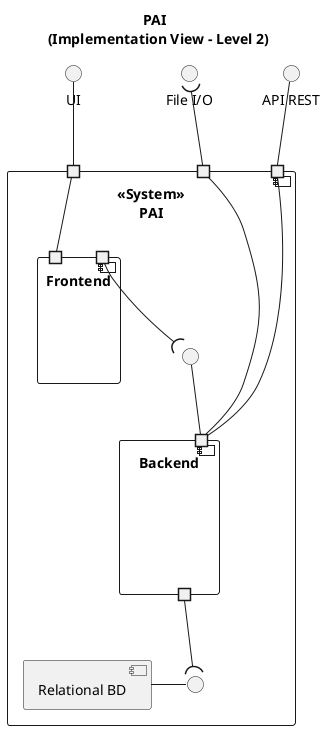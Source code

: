 @startuml

title "PAI \n (Implementation View - Level 2)"

interface UI
interface "API REST"
interface "File I/O" as FileIO

component "<<System>>\nPAI" {
  portin " " as p1
  portin " " as p2
  portin " " as p3
  component Backend
  component Frontend
  component "Relational BD" as BD
  interface " " as I1
  interface " " as I2
}

component Frontend {
portin " " as p4
portin " " as p5
}

component Backend {
portin " " as p6
portout " " as p7
}

I1 -left- BD
I2 -down- p6

p1 -up- UI
p2 -up- "API REST"
p3 -up-( FileIO
p6 -up- p3
p2 -down-p6
p1 -down-p4
p7 -down-(I1
p5 -down-(I2
@enduml
